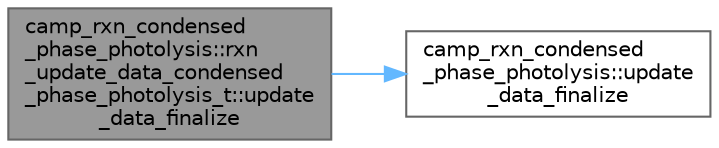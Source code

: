 digraph "camp_rxn_condensed_phase_photolysis::rxn_update_data_condensed_phase_photolysis_t::update_data_finalize"
{
 // LATEX_PDF_SIZE
  bgcolor="transparent";
  edge [fontname=Helvetica,fontsize=10,labelfontname=Helvetica,labelfontsize=10];
  node [fontname=Helvetica,fontsize=10,shape=box,height=0.2,width=0.4];
  rankdir="LR";
  Node1 [label="camp_rxn_condensed\l_phase_photolysis::rxn\l_update_data_condensed\l_phase_photolysis_t::update\l_data_finalize",height=0.2,width=0.4,color="gray40", fillcolor="grey60", style="filled", fontcolor="black",tooltip="Finalize the rate update data."];
  Node1 -> Node2 [color="steelblue1",style="solid"];
  Node2 [label="camp_rxn_condensed\l_phase_photolysis::update\l_data_finalize",height=0.2,width=0.4,color="grey40", fillcolor="white", style="filled",URL="$namespacecamp__rxn__condensed__phase__photolysis.html#a5f27685a1af55aa6168921ef4659e2b3",tooltip="Finalize an update data object."];
}
